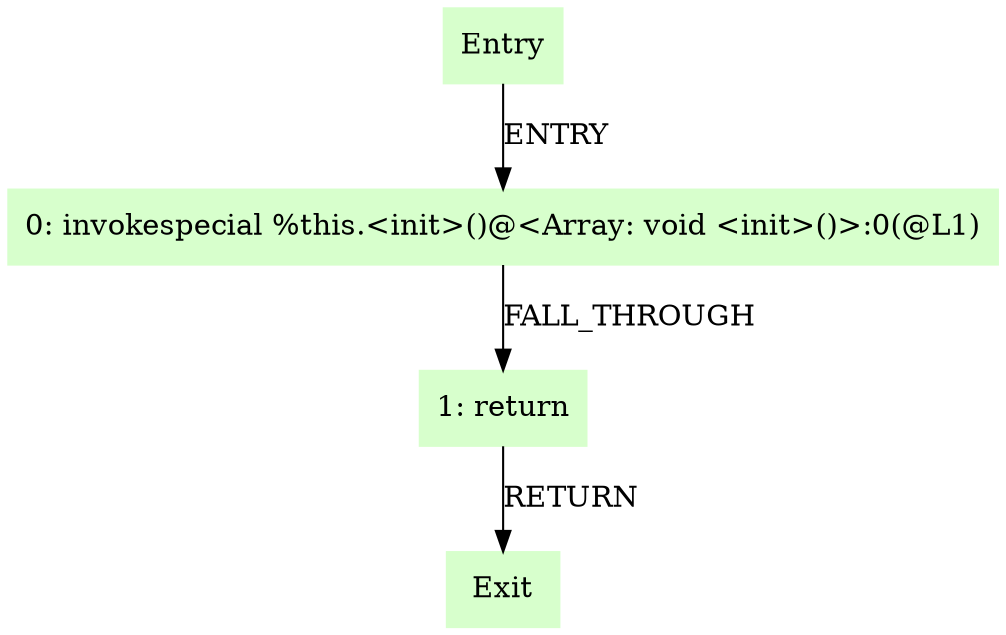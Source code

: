 digraph G {
  node [shape=box,style=filled,color=".3 .2 1.0"];
  "Entry";
  "0: invokespecial %this.<init>()@<Array: void <init>()>:0(@L1)";
  "1: return";
  "Exit";
  "Entry" -> "0: invokespecial %this.<init>()@<Array: void <init>()>:0(@L1)" [label="ENTRY"];
  "0: invokespecial %this.<init>()@<Array: void <init>()>:0(@L1)" -> "1: return" [label="FALL_THROUGH"];
  "1: return" -> "Exit" [label="RETURN"];
}
